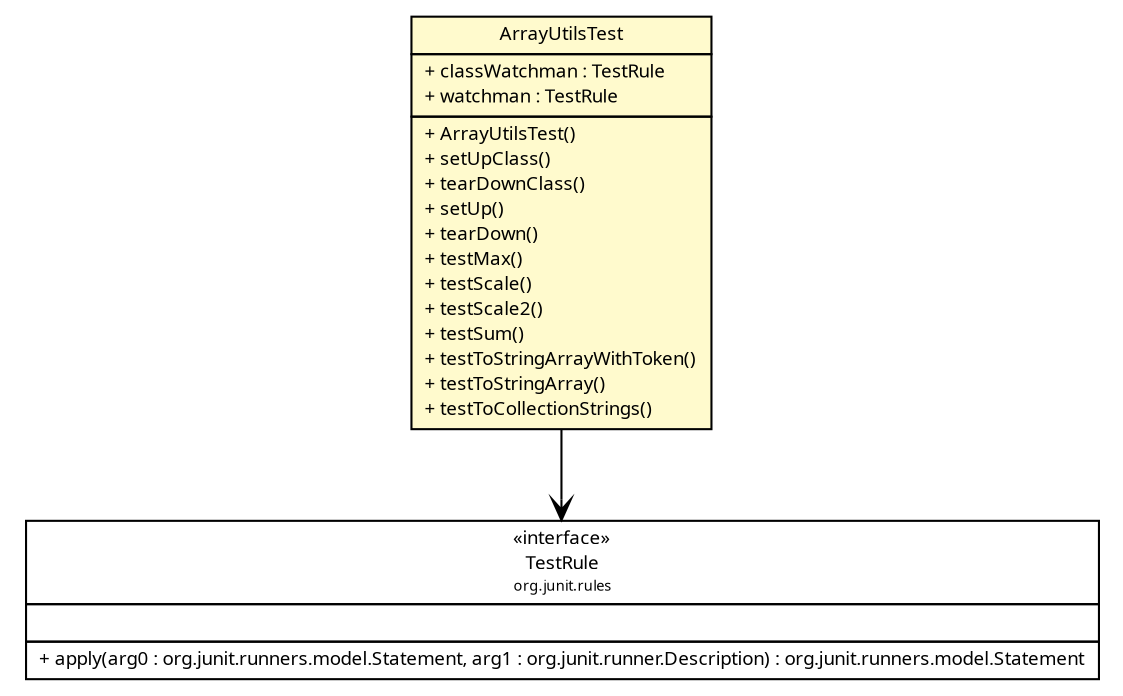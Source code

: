#!/usr/local/bin/dot
#
# Class diagram 
# Generated by UMLGraph version R5_6 (http://www.umlgraph.org/)
#

digraph G {
	edge [fontname="Trebuchet MS",fontsize=10,labelfontname="Trebuchet MS",labelfontsize=10];
	node [fontname="Trebuchet MS",fontsize=10,shape=plaintext];
	nodesep=0.25;
	ranksep=0.5;
	// broadwick.utils.ArrayUtilsTest
	c569 [label=<<table title="broadwick.utils.ArrayUtilsTest" border="0" cellborder="1" cellspacing="0" cellpadding="2" port="p" bgcolor="lemonChiffon" href="./ArrayUtilsTest.html">
		<tr><td><table border="0" cellspacing="0" cellpadding="1">
<tr><td align="center" balign="center"><font face="Trebuchet MS"> ArrayUtilsTest </font></td></tr>
		</table></td></tr>
		<tr><td><table border="0" cellspacing="0" cellpadding="1">
<tr><td align="left" balign="left"> + classWatchman : TestRule </td></tr>
<tr><td align="left" balign="left"> + watchman : TestRule </td></tr>
		</table></td></tr>
		<tr><td><table border="0" cellspacing="0" cellpadding="1">
<tr><td align="left" balign="left"> + ArrayUtilsTest() </td></tr>
<tr><td align="left" balign="left"> + setUpClass() </td></tr>
<tr><td align="left" balign="left"> + tearDownClass() </td></tr>
<tr><td align="left" balign="left"> + setUp() </td></tr>
<tr><td align="left" balign="left"> + tearDown() </td></tr>
<tr><td align="left" balign="left"> + testMax() </td></tr>
<tr><td align="left" balign="left"> + testScale() </td></tr>
<tr><td align="left" balign="left"> + testScale2() </td></tr>
<tr><td align="left" balign="left"> + testSum() </td></tr>
<tr><td align="left" balign="left"> + testToStringArrayWithToken() </td></tr>
<tr><td align="left" balign="left"> + testToStringArray() </td></tr>
<tr><td align="left" balign="left"> + testToCollectionStrings() </td></tr>
		</table></td></tr>
		</table>>, URL="./ArrayUtilsTest.html", fontname="Trebuchet MS", fontcolor="black", fontsize=9.0];
	// broadwick.utils.ArrayUtilsTest NAVASSOC org.junit.rules.TestRule
	c569:p -> c572:p [taillabel="", label="", headlabel="", fontname="Trebuchet MS", fontcolor="black", fontsize=10.0, color="black", arrowhead=open];
	// org.junit.rules.TestRule
	c572 [label=<<table title="org.junit.rules.TestRule" border="0" cellborder="1" cellspacing="0" cellpadding="2" port="p" href="http://java.sun.com/j2se/1.4.2/docs/api/org/junit/rules/TestRule.html">
		<tr><td><table border="0" cellspacing="0" cellpadding="1">
<tr><td align="center" balign="center"> &#171;interface&#187; </td></tr>
<tr><td align="center" balign="center"><font face="Trebuchet MS"> TestRule </font></td></tr>
<tr><td align="center" balign="center"><font face="Trebuchet MS" point-size="7.0"> org.junit.rules </font></td></tr>
		</table></td></tr>
		<tr><td><table border="0" cellspacing="0" cellpadding="1">
<tr><td align="left" balign="left">  </td></tr>
		</table></td></tr>
		<tr><td><table border="0" cellspacing="0" cellpadding="1">
<tr><td align="left" balign="left"><font face="Trebuchet MS" point-size="9.0"> + apply(arg0 : org.junit.runners.model.Statement, arg1 : org.junit.runner.Description) : org.junit.runners.model.Statement </font></td></tr>
		</table></td></tr>
		</table>>, URL="http://java.sun.com/j2se/1.4.2/docs/api/org/junit/rules/TestRule.html", fontname="Trebuchet MS", fontcolor="black", fontsize=9.0];
}

